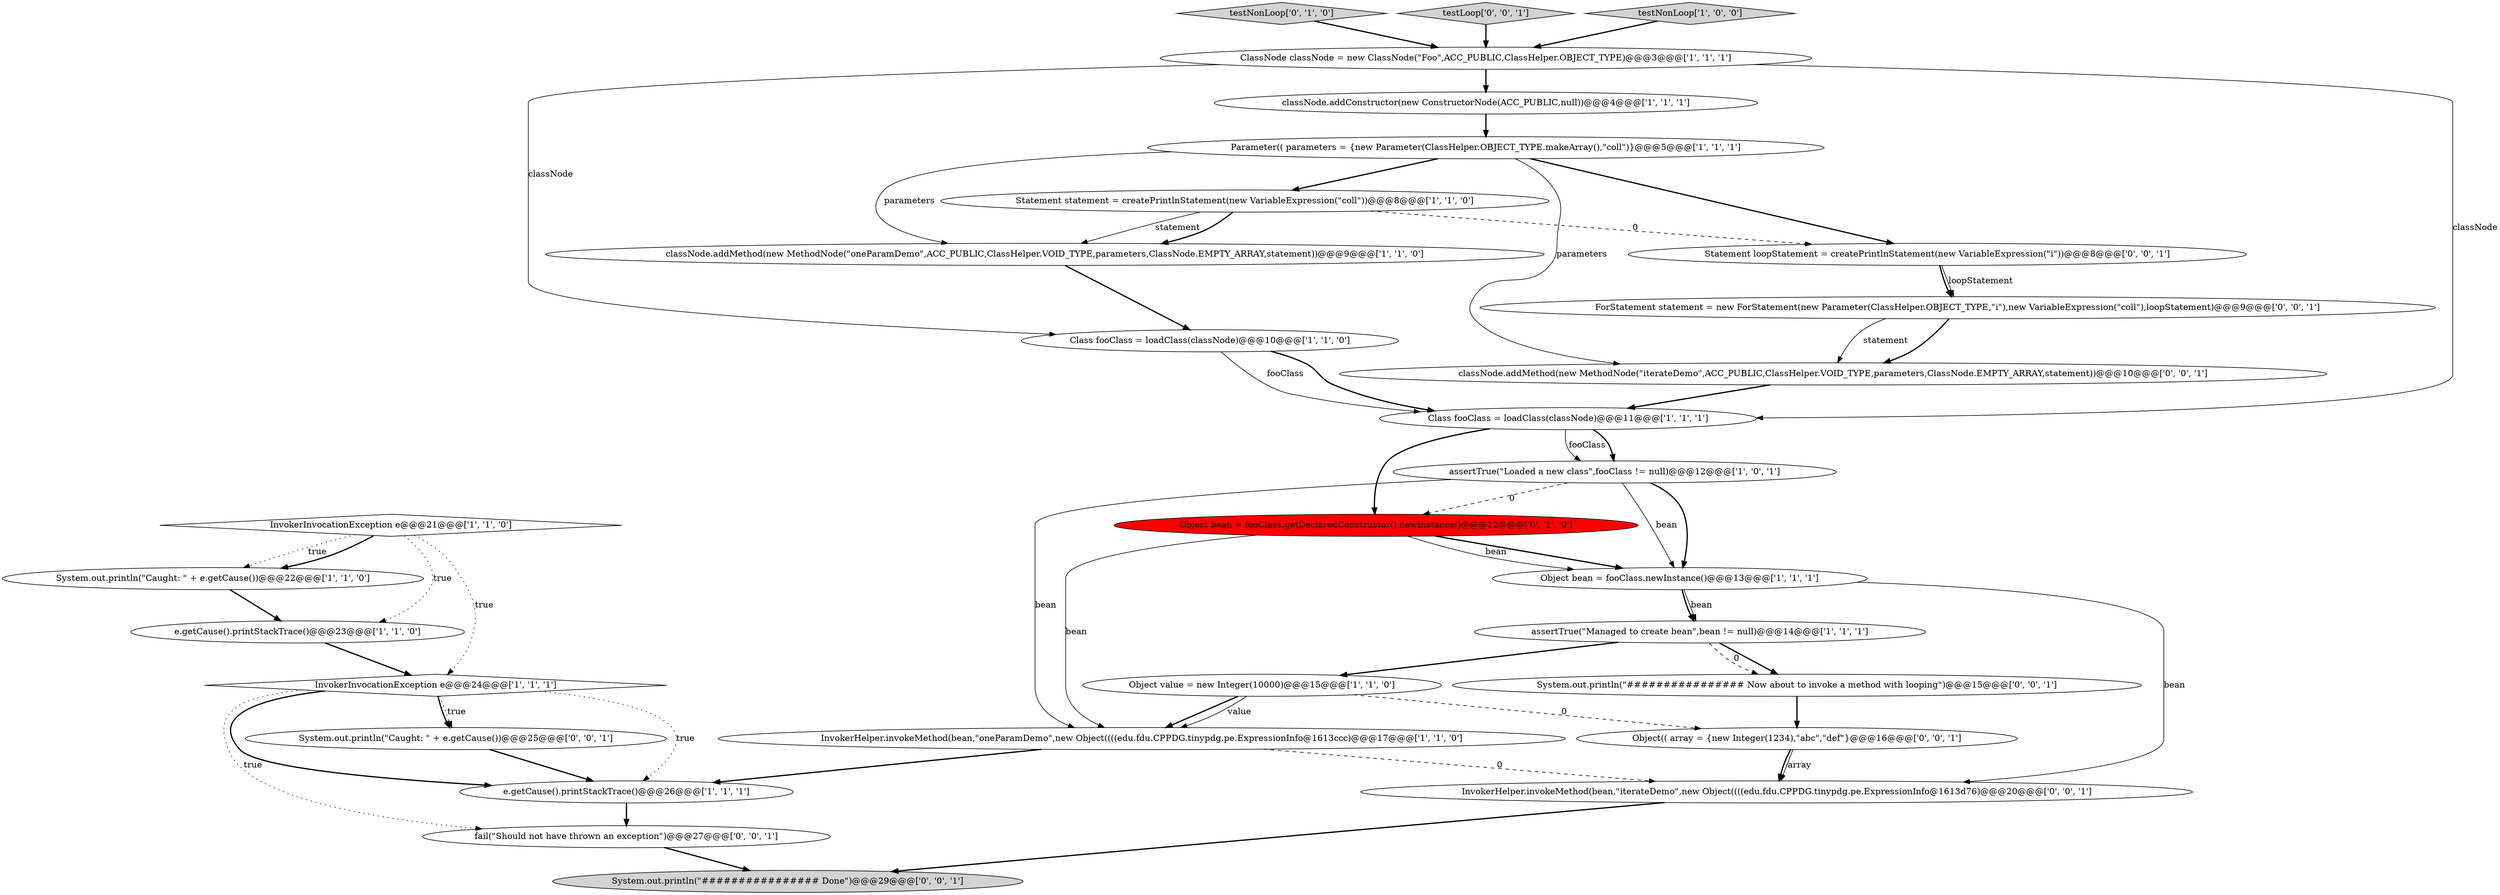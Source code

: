 digraph {
29 [style = filled, label = "System.out.println(\"Caught: \" + e.getCause())@@@25@@@['0', '0', '1']", fillcolor = white, shape = ellipse image = "AAA0AAABBB3BBB"];
16 [style = filled, label = "assertTrue(\"Managed to create bean\",bean != null)@@@14@@@['1', '1', '1']", fillcolor = white, shape = ellipse image = "AAA0AAABBB1BBB"];
24 [style = filled, label = "System.out.println(\"################ Done\")@@@29@@@['0', '0', '1']", fillcolor = lightgray, shape = ellipse image = "AAA0AAABBB3BBB"];
8 [style = filled, label = "Class fooClass = loadClass(classNode)@@@10@@@['1', '1', '0']", fillcolor = white, shape = ellipse image = "AAA0AAABBB1BBB"];
2 [style = filled, label = "Object value = new Integer(10000)@@@15@@@['1', '1', '0']", fillcolor = white, shape = ellipse image = "AAA0AAABBB1BBB"];
26 [style = filled, label = "classNode.addMethod(new MethodNode(\"iterateDemo\",ACC_PUBLIC,ClassHelper.VOID_TYPE,parameters,ClassNode.EMPTY_ARRAY,statement))@@@10@@@['0', '0', '1']", fillcolor = white, shape = ellipse image = "AAA0AAABBB3BBB"];
21 [style = filled, label = "fail(\"Should not have thrown an exception\")@@@27@@@['0', '0', '1']", fillcolor = white, shape = ellipse image = "AAA0AAABBB3BBB"];
1 [style = filled, label = "e.getCause().printStackTrace()@@@23@@@['1', '1', '0']", fillcolor = white, shape = ellipse image = "AAA0AAABBB1BBB"];
13 [style = filled, label = "System.out.println(\"Caught: \" + e.getCause())@@@22@@@['1', '1', '0']", fillcolor = white, shape = ellipse image = "AAA0AAABBB1BBB"];
0 [style = filled, label = "InvokerHelper.invokeMethod(bean,\"oneParamDemo\",new Object((((edu.fdu.CPPDG.tinypdg.pe.ExpressionInfo@1613ccc)@@@17@@@['1', '1', '0']", fillcolor = white, shape = ellipse image = "AAA0AAABBB1BBB"];
22 [style = filled, label = "Object(( array = {new Integer(1234),\"abc\",\"def\"}@@@16@@@['0', '0', '1']", fillcolor = white, shape = ellipse image = "AAA0AAABBB3BBB"];
4 [style = filled, label = "e.getCause().printStackTrace()@@@26@@@['1', '1', '1']", fillcolor = white, shape = ellipse image = "AAA0AAABBB1BBB"];
19 [style = filled, label = "Object bean = fooClass.getDeclaredConstructor().newInstance()@@@12@@@['0', '1', '0']", fillcolor = red, shape = ellipse image = "AAA1AAABBB2BBB"];
12 [style = filled, label = "classNode.addConstructor(new ConstructorNode(ACC_PUBLIC,null))@@@4@@@['1', '1', '1']", fillcolor = white, shape = ellipse image = "AAA0AAABBB1BBB"];
15 [style = filled, label = "Object bean = fooClass.newInstance()@@@13@@@['1', '1', '1']", fillcolor = white, shape = ellipse image = "AAA0AAABBB1BBB"];
10 [style = filled, label = "Statement statement = createPrintlnStatement(new VariableExpression(\"coll\"))@@@8@@@['1', '1', '0']", fillcolor = white, shape = ellipse image = "AAA0AAABBB1BBB"];
3 [style = filled, label = "InvokerInvocationException e@@@24@@@['1', '1', '1']", fillcolor = white, shape = diamond image = "AAA0AAABBB1BBB"];
27 [style = filled, label = "System.out.println(\"################ Now about to invoke a method with looping\")@@@15@@@['0', '0', '1']", fillcolor = white, shape = ellipse image = "AAA0AAABBB3BBB"];
11 [style = filled, label = "classNode.addMethod(new MethodNode(\"oneParamDemo\",ACC_PUBLIC,ClassHelper.VOID_TYPE,parameters,ClassNode.EMPTY_ARRAY,statement))@@@9@@@['1', '1', '0']", fillcolor = white, shape = ellipse image = "AAA0AAABBB1BBB"];
14 [style = filled, label = "assertTrue(\"Loaded a new class\",fooClass != null)@@@12@@@['1', '0', '1']", fillcolor = white, shape = ellipse image = "AAA0AAABBB1BBB"];
18 [style = filled, label = "testNonLoop['0', '1', '0']", fillcolor = lightgray, shape = diamond image = "AAA0AAABBB2BBB"];
20 [style = filled, label = "ForStatement statement = new ForStatement(new Parameter(ClassHelper.OBJECT_TYPE,\"i\"),new VariableExpression(\"coll\"),loopStatement)@@@9@@@['0', '0', '1']", fillcolor = white, shape = ellipse image = "AAA0AAABBB3BBB"];
28 [style = filled, label = "Statement loopStatement = createPrintlnStatement(new VariableExpression(\"i\"))@@@8@@@['0', '0', '1']", fillcolor = white, shape = ellipse image = "AAA0AAABBB3BBB"];
5 [style = filled, label = "ClassNode classNode = new ClassNode(\"Foo\",ACC_PUBLIC,ClassHelper.OBJECT_TYPE)@@@3@@@['1', '1', '1']", fillcolor = white, shape = ellipse image = "AAA0AAABBB1BBB"];
25 [style = filled, label = "InvokerHelper.invokeMethod(bean,\"iterateDemo\",new Object((((edu.fdu.CPPDG.tinypdg.pe.ExpressionInfo@1613d76)@@@20@@@['0', '0', '1']", fillcolor = white, shape = ellipse image = "AAA0AAABBB3BBB"];
9 [style = filled, label = "InvokerInvocationException e@@@21@@@['1', '1', '0']", fillcolor = white, shape = diamond image = "AAA0AAABBB1BBB"];
23 [style = filled, label = "testLoop['0', '0', '1']", fillcolor = lightgray, shape = diamond image = "AAA0AAABBB3BBB"];
7 [style = filled, label = "Class fooClass = loadClass(classNode)@@@11@@@['1', '1', '1']", fillcolor = white, shape = ellipse image = "AAA0AAABBB1BBB"];
17 [style = filled, label = "testNonLoop['1', '0', '0']", fillcolor = lightgray, shape = diamond image = "AAA0AAABBB1BBB"];
6 [style = filled, label = "Parameter(( parameters = {new Parameter(ClassHelper.OBJECT_TYPE.makeArray(),\"coll\")}@@@5@@@['1', '1', '1']", fillcolor = white, shape = ellipse image = "AAA0AAABBB1BBB"];
22->25 [style = bold, label=""];
10->11 [style = solid, label="statement"];
17->5 [style = bold, label=""];
29->4 [style = bold, label=""];
26->7 [style = bold, label=""];
16->27 [style = bold, label=""];
23->5 [style = bold, label=""];
7->14 [style = solid, label="fooClass"];
3->29 [style = dotted, label="true"];
28->20 [style = bold, label=""];
16->27 [style = dashed, label="0"];
5->7 [style = solid, label="classNode"];
20->26 [style = bold, label=""];
14->0 [style = solid, label="bean"];
1->3 [style = bold, label=""];
4->21 [style = bold, label=""];
3->4 [style = dotted, label="true"];
10->28 [style = dashed, label="0"];
15->25 [style = solid, label="bean"];
21->24 [style = bold, label=""];
8->7 [style = solid, label="fooClass"];
28->20 [style = solid, label="loopStatement"];
16->2 [style = bold, label=""];
15->16 [style = bold, label=""];
12->6 [style = bold, label=""];
27->22 [style = bold, label=""];
3->4 [style = bold, label=""];
22->25 [style = solid, label="array"];
19->0 [style = solid, label="bean"];
6->26 [style = solid, label="parameters"];
13->1 [style = bold, label=""];
8->7 [style = bold, label=""];
7->14 [style = bold, label=""];
25->24 [style = bold, label=""];
2->0 [style = bold, label=""];
0->25 [style = dashed, label="0"];
5->12 [style = bold, label=""];
2->0 [style = solid, label="value"];
0->4 [style = bold, label=""];
3->21 [style = dotted, label="true"];
18->5 [style = bold, label=""];
6->10 [style = bold, label=""];
9->13 [style = dotted, label="true"];
20->26 [style = solid, label="statement"];
9->1 [style = dotted, label="true"];
5->8 [style = solid, label="classNode"];
11->8 [style = bold, label=""];
14->15 [style = bold, label=""];
15->16 [style = solid, label="bean"];
14->19 [style = dashed, label="0"];
19->15 [style = bold, label=""];
14->15 [style = solid, label="bean"];
2->22 [style = dashed, label="0"];
7->19 [style = bold, label=""];
19->15 [style = solid, label="bean"];
6->11 [style = solid, label="parameters"];
3->29 [style = bold, label=""];
9->3 [style = dotted, label="true"];
6->28 [style = bold, label=""];
9->13 [style = bold, label=""];
10->11 [style = bold, label=""];
}
